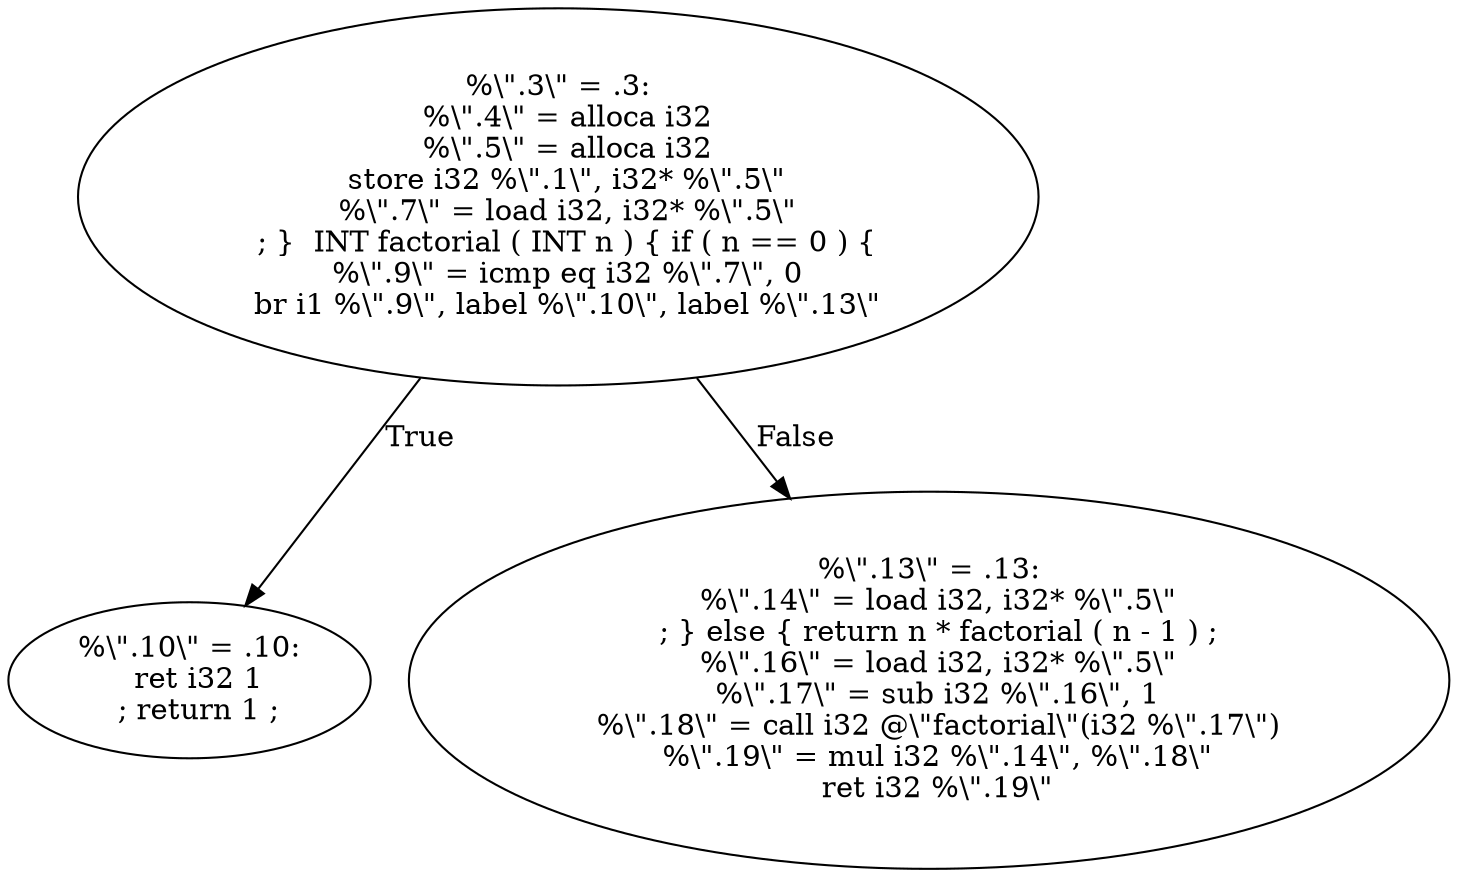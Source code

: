 digraph AST {
  "135765457890672" [label="%\\\".3\\\" = .3:
  %\\\".4\\\" = alloca i32
  %\\\".5\\\" = alloca i32
  store i32 %\\\".1\\\", i32* %\\\".5\\\"
  %\\\".7\\\" = load i32, i32* %\\\".5\\\"
  ; }  INT factorial ( INT n ) { if ( n == 0 ) {
  %\\\".9\\\" = icmp eq i32 %\\\".7\\\", 0
  br i1 %\\\".9\\\", label %\\\".10\\\", label %\\\".13\\\""];
  "135765457890672" -> "135765457882128" [label="True"];
  "135765457890672" -> "135765457890480" [label="False"];
  "135765457882128" [label="%\\\".10\\\" = .10:
  ret i32 1
  ; return 1 ;"];
  "135765457890480" [label="%\\\".13\\\" = .13:
  %\\\".14\\\" = load i32, i32* %\\\".5\\\"
  ; } else { return n * factorial ( n - 1 ) ;
  %\\\".16\\\" = load i32, i32* %\\\".5\\\"
  %\\\".17\\\" = sub i32 %\\\".16\\\", 1
  %\\\".18\\\" = call i32 @\\\"factorial\\\"(i32 %\\\".17\\\")
  %\\\".19\\\" = mul i32 %\\\".14\\\", %\\\".18\\\"
  ret i32 %\\\".19\\\""];
}
